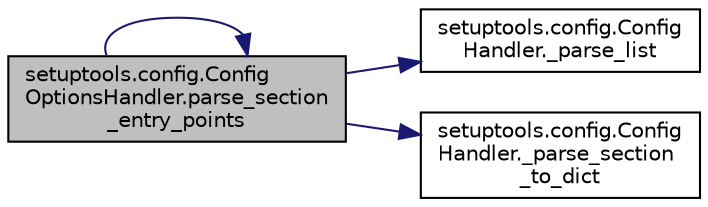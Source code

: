 digraph "setuptools.config.ConfigOptionsHandler.parse_section_entry_points"
{
 // LATEX_PDF_SIZE
  edge [fontname="Helvetica",fontsize="10",labelfontname="Helvetica",labelfontsize="10"];
  node [fontname="Helvetica",fontsize="10",shape=record];
  rankdir="LR";
  Node1 [label="setuptools.config.Config\lOptionsHandler.parse_section\l_entry_points",height=0.2,width=0.4,color="black", fillcolor="grey75", style="filled", fontcolor="black",tooltip=" "];
  Node1 -> Node2 [color="midnightblue",fontsize="10",style="solid",fontname="Helvetica"];
  Node2 [label="setuptools.config.Config\lHandler._parse_list",height=0.2,width=0.4,color="black", fillcolor="white", style="filled",URL="$d2/d75/classsetuptools_1_1config_1_1_config_handler.html#a53bdaadbf9ca6e60f15b06528c5c03ca",tooltip=" "];
  Node1 -> Node3 [color="midnightblue",fontsize="10",style="solid",fontname="Helvetica"];
  Node3 [label="setuptools.config.Config\lHandler._parse_section\l_to_dict",height=0.2,width=0.4,color="black", fillcolor="white", style="filled",URL="$d2/d75/classsetuptools_1_1config_1_1_config_handler.html#ac7467d9c88e5da8b3c5565be4efe7aaf",tooltip=" "];
  Node1 -> Node1 [color="midnightblue",fontsize="10",style="solid",fontname="Helvetica"];
}
